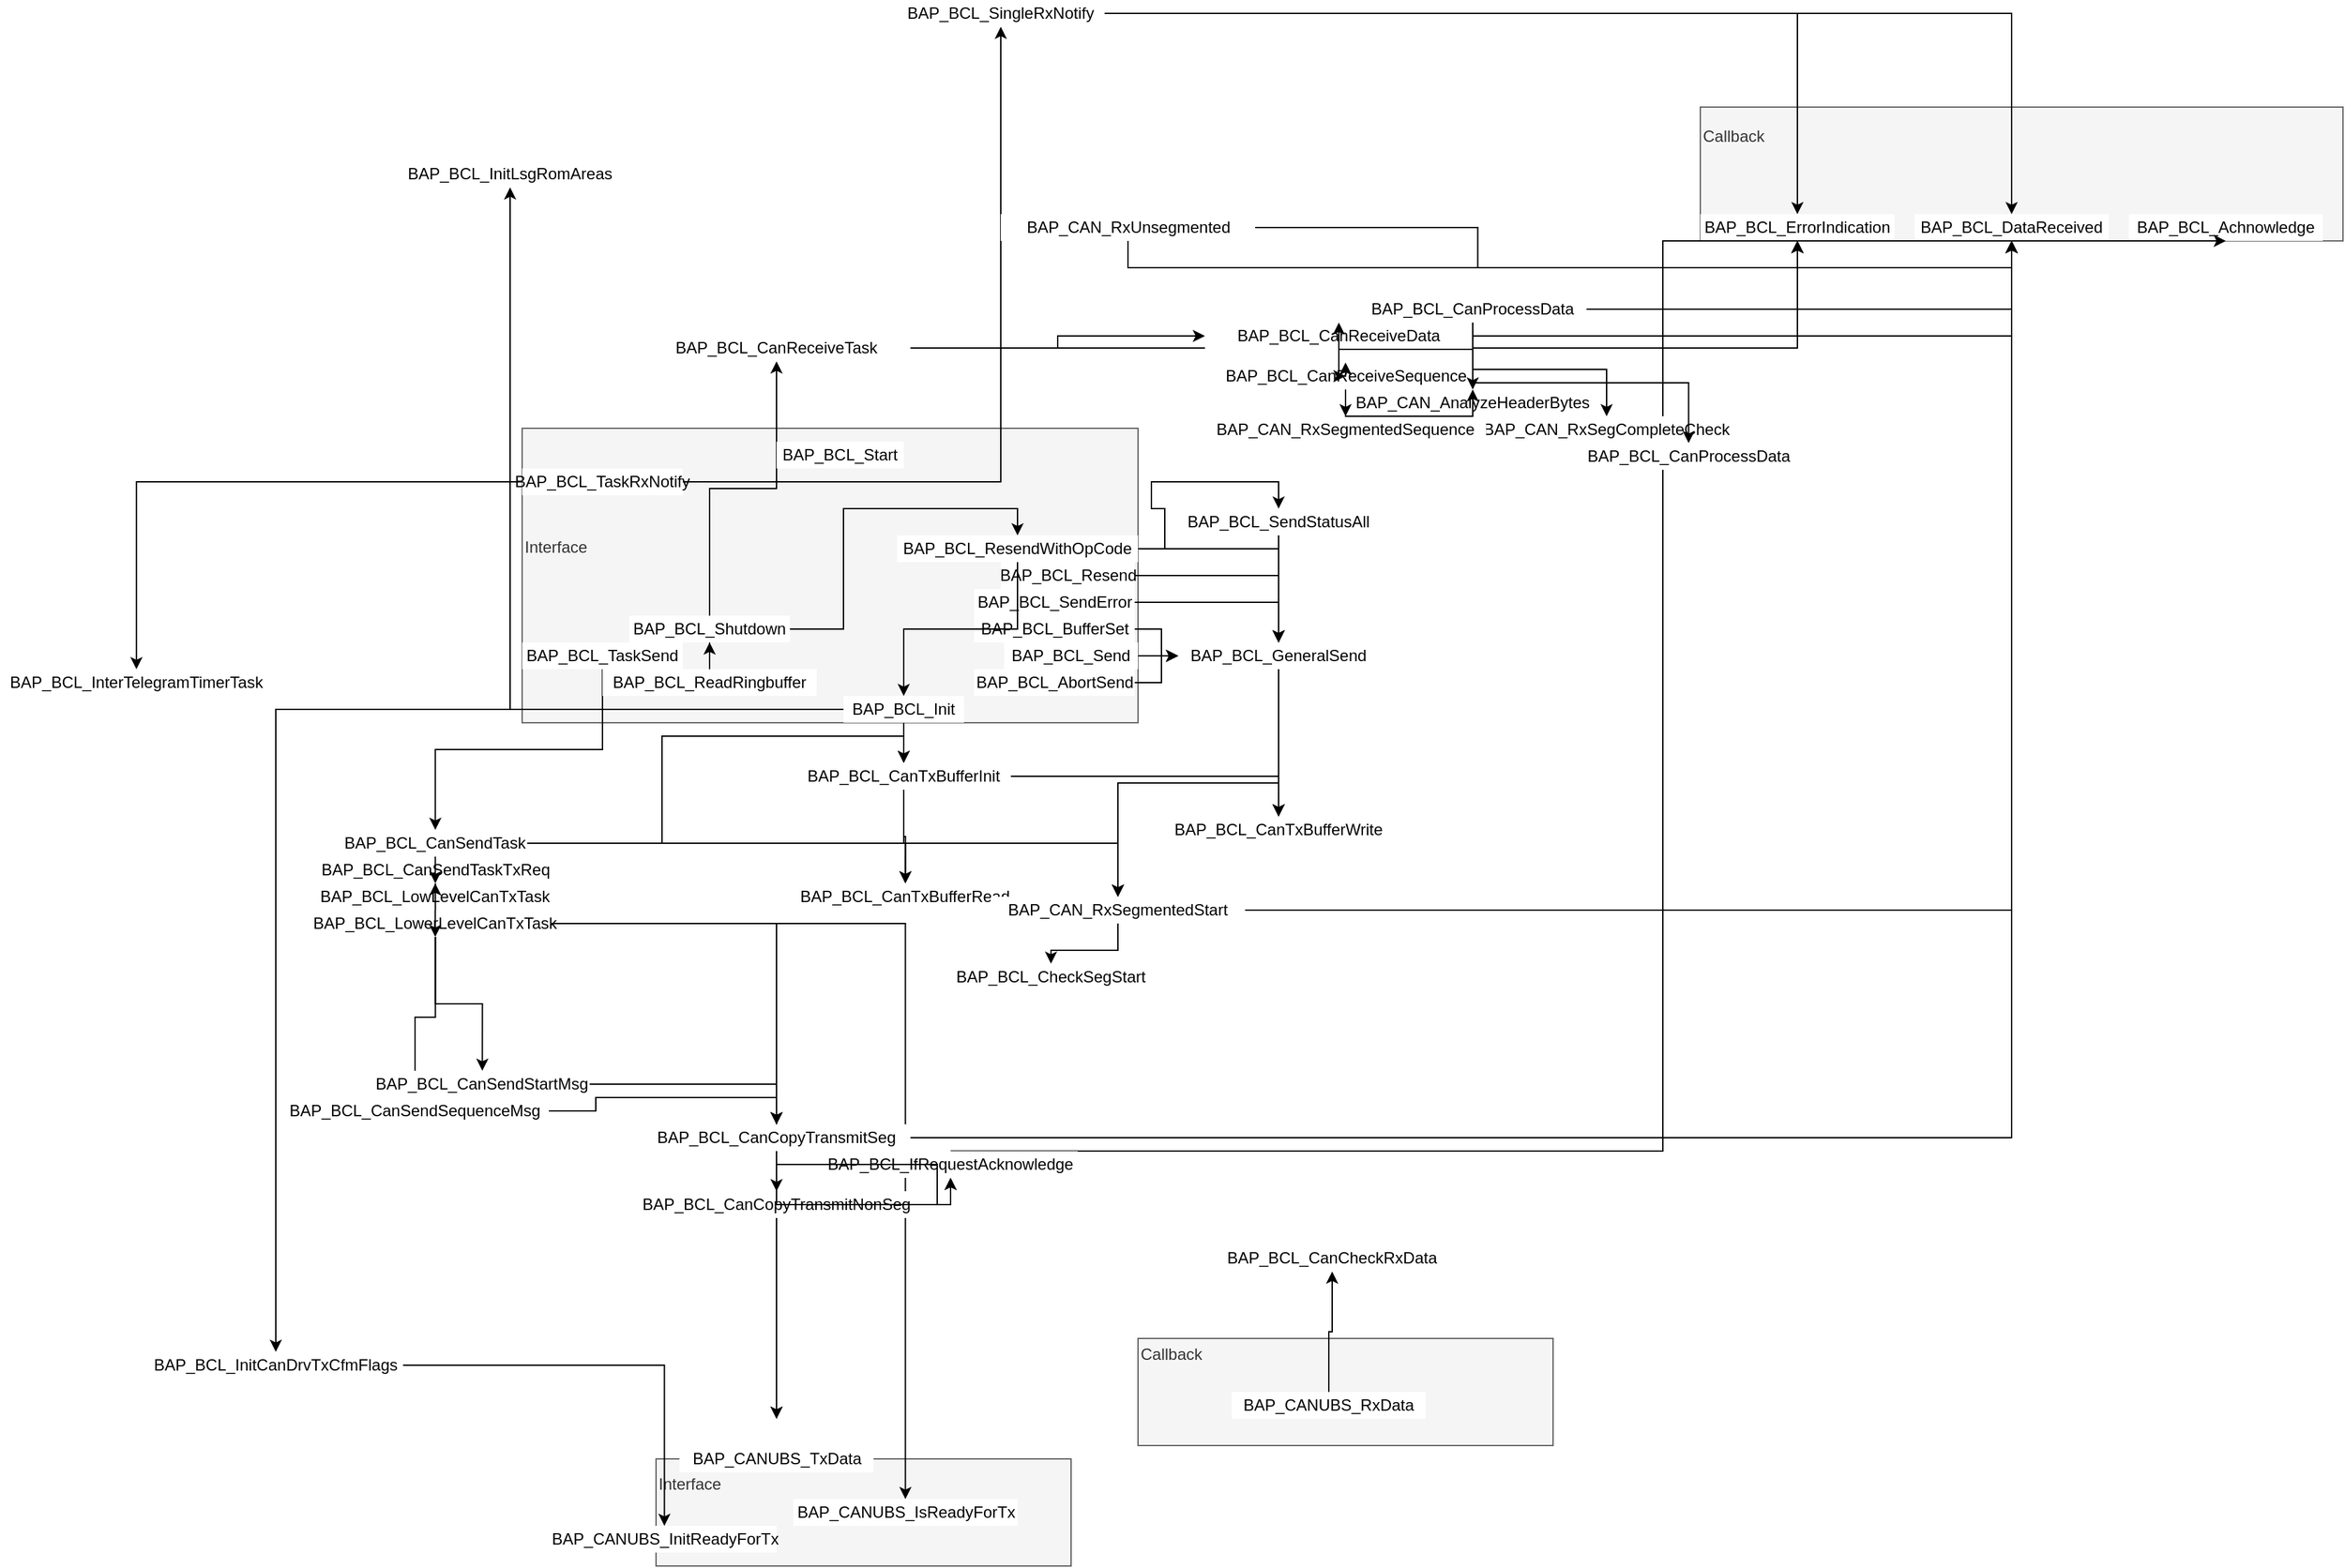 <mxfile version="14.2.7" type="github">
  <diagram id="S2_BKPCjc5cobRRPOWBh" name="Page-1">
    <mxGraphModel dx="2380" dy="2957" grid="1" gridSize="10" guides="1" tooltips="1" connect="1" arrows="1" fold="1" page="1" pageScale="1" pageWidth="827" pageHeight="1169" math="0" shadow="0">
      <root>
        <mxCell id="0" />
        <mxCell id="1" parent="0" />
        <mxCell id="-796ArXZzWcTJL-aqqKS-153" value="" style="group" vertex="1" connectable="0" parent="1">
          <mxGeometry x="790" y="-1310" width="480" height="100" as="geometry" />
        </mxCell>
        <mxCell id="-796ArXZzWcTJL-aqqKS-5" value="Callback&lt;br&gt;&lt;br&gt;&lt;br&gt;&lt;br&gt;&lt;br&gt;" style="rounded=0;whiteSpace=wrap;html=1;align=left;fillColor=#f5f5f5;strokeColor=#666666;fontColor=#333333;" vertex="1" parent="-796ArXZzWcTJL-aqqKS-153">
          <mxGeometry width="480" height="100" as="geometry" />
        </mxCell>
        <mxCell id="-796ArXZzWcTJL-aqqKS-33" value="BAP_BCL_ErrorIndication" style="rounded=0;whiteSpace=wrap;html=1;strokeColor=none;" vertex="1" parent="-796ArXZzWcTJL-aqqKS-153">
          <mxGeometry y="80" width="145" height="20" as="geometry" />
        </mxCell>
        <mxCell id="-796ArXZzWcTJL-aqqKS-34" value="BAP_BCL_DataReceived" style="rounded=0;whiteSpace=wrap;html=1;strokeColor=none;" vertex="1" parent="-796ArXZzWcTJL-aqqKS-153">
          <mxGeometry x="160" y="80" width="145" height="20" as="geometry" />
        </mxCell>
        <mxCell id="-796ArXZzWcTJL-aqqKS-35" value="BAP_BCL_Achnowledge" style="rounded=0;whiteSpace=wrap;html=1;strokeColor=none;" vertex="1" parent="-796ArXZzWcTJL-aqqKS-153">
          <mxGeometry x="320" y="80" width="145" height="20" as="geometry" />
        </mxCell>
        <mxCell id="-796ArXZzWcTJL-aqqKS-1" value="Interface&lt;br&gt;&lt;br&gt;&lt;br&gt;&lt;br&gt;" style="rounded=0;whiteSpace=wrap;html=1;align=left;fillColor=#f5f5f5;strokeColor=#666666;fontColor=#333333;" vertex="1" parent="1">
          <mxGeometry x="-90" y="-1070" width="460" height="220" as="geometry" />
        </mxCell>
        <mxCell id="-796ArXZzWcTJL-aqqKS-114" style="edgeStyle=orthogonalEdgeStyle;rounded=0;orthogonalLoop=1;jettySize=auto;html=1;" edge="1" parent="1" source="-796ArXZzWcTJL-aqqKS-2" target="-796ArXZzWcTJL-aqqKS-107">
          <mxGeometry relative="1" as="geometry" />
        </mxCell>
        <mxCell id="-796ArXZzWcTJL-aqqKS-2" value="BAP_BCL_AbortSend" style="rounded=0;whiteSpace=wrap;html=1;strokeColor=none;" vertex="1" parent="1">
          <mxGeometry x="247.5" y="-890" width="120" height="20" as="geometry" />
        </mxCell>
        <mxCell id="-796ArXZzWcTJL-aqqKS-43" style="edgeStyle=orthogonalEdgeStyle;rounded=0;orthogonalLoop=1;jettySize=auto;html=1;" edge="1" parent="1" source="-796ArXZzWcTJL-aqqKS-3" target="-796ArXZzWcTJL-aqqKS-40">
          <mxGeometry relative="1" as="geometry" />
        </mxCell>
        <mxCell id="-796ArXZzWcTJL-aqqKS-3" value="BAP_BCL_TaskSend" style="rounded=0;whiteSpace=wrap;html=1;strokeColor=none;" vertex="1" parent="1">
          <mxGeometry x="-90" y="-910" width="120" height="20" as="geometry" />
        </mxCell>
        <mxCell id="-796ArXZzWcTJL-aqqKS-4" value="Interface&lt;br&gt;&lt;br&gt;&lt;br&gt;&lt;br&gt;" style="rounded=0;whiteSpace=wrap;html=1;align=left;fillColor=#f5f5f5;strokeColor=#666666;fontColor=#333333;" vertex="1" parent="1">
          <mxGeometry x="10" y="-300" width="310" height="80" as="geometry" />
        </mxCell>
        <mxCell id="-796ArXZzWcTJL-aqqKS-6" value="Callback&lt;br&gt;&lt;br&gt;&lt;br&gt;&lt;br&gt;&lt;br&gt;" style="rounded=0;whiteSpace=wrap;html=1;align=left;fillColor=#f5f5f5;strokeColor=#666666;fontColor=#333333;" vertex="1" parent="1">
          <mxGeometry x="370" y="-390" width="310" height="80" as="geometry" />
        </mxCell>
        <mxCell id="-796ArXZzWcTJL-aqqKS-108" style="edgeStyle=orthogonalEdgeStyle;rounded=0;orthogonalLoop=1;jettySize=auto;html=1;" edge="1" parent="1" source="-796ArXZzWcTJL-aqqKS-7" target="-796ArXZzWcTJL-aqqKS-107">
          <mxGeometry relative="1" as="geometry" />
        </mxCell>
        <mxCell id="-796ArXZzWcTJL-aqqKS-7" value="BAP_BCL_BufferSet" style="rounded=0;whiteSpace=wrap;html=1;strokeColor=none;" vertex="1" parent="1">
          <mxGeometry x="247.5" y="-930" width="120" height="20" as="geometry" />
        </mxCell>
        <mxCell id="-796ArXZzWcTJL-aqqKS-111" style="edgeStyle=orthogonalEdgeStyle;rounded=0;orthogonalLoop=1;jettySize=auto;html=1;" edge="1" parent="1" source="-796ArXZzWcTJL-aqqKS-8" target="-796ArXZzWcTJL-aqqKS-107">
          <mxGeometry relative="1" as="geometry" />
        </mxCell>
        <mxCell id="-796ArXZzWcTJL-aqqKS-8" value="BAP_BCL_Send" style="rounded=0;whiteSpace=wrap;html=1;strokeColor=none;" vertex="1" parent="1">
          <mxGeometry x="270" y="-910" width="100" height="20" as="geometry" />
        </mxCell>
        <mxCell id="-796ArXZzWcTJL-aqqKS-115" style="edgeStyle=orthogonalEdgeStyle;rounded=0;orthogonalLoop=1;jettySize=auto;html=1;" edge="1" parent="1" source="-796ArXZzWcTJL-aqqKS-9" target="-796ArXZzWcTJL-aqqKS-107">
          <mxGeometry relative="1" as="geometry" />
        </mxCell>
        <mxCell id="-796ArXZzWcTJL-aqqKS-9" value="BAP_BCL_SendError" style="rounded=0;whiteSpace=wrap;html=1;strokeColor=none;" vertex="1" parent="1">
          <mxGeometry x="247.5" y="-950" width="120" height="20" as="geometry" />
        </mxCell>
        <mxCell id="-796ArXZzWcTJL-aqqKS-112" style="edgeStyle=orthogonalEdgeStyle;rounded=0;orthogonalLoop=1;jettySize=auto;html=1;" edge="1" parent="1" source="-796ArXZzWcTJL-aqqKS-10" target="-796ArXZzWcTJL-aqqKS-107">
          <mxGeometry relative="1" as="geometry" />
        </mxCell>
        <mxCell id="-796ArXZzWcTJL-aqqKS-10" value="BAP_BCL_Resend" style="rounded=0;whiteSpace=wrap;html=1;strokeColor=none;" vertex="1" parent="1">
          <mxGeometry x="267.5" y="-970" width="100" height="20" as="geometry" />
        </mxCell>
        <mxCell id="-796ArXZzWcTJL-aqqKS-70" style="edgeStyle=orthogonalEdgeStyle;rounded=0;orthogonalLoop=1;jettySize=auto;html=1;" edge="1" parent="1" source="-796ArXZzWcTJL-aqqKS-15" target="-796ArXZzWcTJL-aqqKS-69">
          <mxGeometry relative="1" as="geometry" />
        </mxCell>
        <mxCell id="-796ArXZzWcTJL-aqqKS-11" value="BAP_BCL_ReadRingbuffer" style="rounded=0;whiteSpace=wrap;html=1;strokeColor=none;" vertex="1" parent="1">
          <mxGeometry x="-30" y="-890" width="160" height="20" as="geometry" />
        </mxCell>
        <mxCell id="-796ArXZzWcTJL-aqqKS-113" style="edgeStyle=orthogonalEdgeStyle;rounded=0;orthogonalLoop=1;jettySize=auto;html=1;" edge="1" parent="1" source="-796ArXZzWcTJL-aqqKS-12" target="-796ArXZzWcTJL-aqqKS-107">
          <mxGeometry relative="1" as="geometry" />
        </mxCell>
        <mxCell id="-796ArXZzWcTJL-aqqKS-119" style="edgeStyle=orthogonalEdgeStyle;rounded=0;orthogonalLoop=1;jettySize=auto;html=1;entryX=0.5;entryY=0;entryDx=0;entryDy=0;" edge="1" parent="1" source="-796ArXZzWcTJL-aqqKS-12" target="-796ArXZzWcTJL-aqqKS-117">
          <mxGeometry relative="1" as="geometry" />
        </mxCell>
        <mxCell id="-796ArXZzWcTJL-aqqKS-129" style="edgeStyle=orthogonalEdgeStyle;rounded=0;orthogonalLoop=1;jettySize=auto;html=1;" edge="1" parent="1" source="-796ArXZzWcTJL-aqqKS-13" target="-796ArXZzWcTJL-aqqKS-122">
          <mxGeometry relative="1" as="geometry" />
        </mxCell>
        <mxCell id="-796ArXZzWcTJL-aqqKS-131" style="edgeStyle=orthogonalEdgeStyle;rounded=0;orthogonalLoop=1;jettySize=auto;html=1;" edge="1" parent="1" source="-796ArXZzWcTJL-aqqKS-13" target="-796ArXZzWcTJL-aqqKS-130">
          <mxGeometry relative="1" as="geometry" />
        </mxCell>
        <mxCell id="-796ArXZzWcTJL-aqqKS-133" style="edgeStyle=orthogonalEdgeStyle;rounded=0;orthogonalLoop=1;jettySize=auto;html=1;entryX=0.5;entryY=0;entryDx=0;entryDy=0;" edge="1" parent="1" source="-796ArXZzWcTJL-aqqKS-13" target="-796ArXZzWcTJL-aqqKS-132">
          <mxGeometry relative="1" as="geometry" />
        </mxCell>
        <mxCell id="-796ArXZzWcTJL-aqqKS-13" value="BAP_BCL_Init" style="rounded=0;whiteSpace=wrap;html=1;strokeColor=none;" vertex="1" parent="1">
          <mxGeometry x="150" y="-870" width="90" height="20" as="geometry" />
        </mxCell>
        <mxCell id="-796ArXZzWcTJL-aqqKS-14" value="BAP_BCL_Start" style="rounded=0;whiteSpace=wrap;html=1;strokeColor=none;" vertex="1" parent="1">
          <mxGeometry x="100" y="-1060" width="95" height="20" as="geometry" />
        </mxCell>
        <mxCell id="-796ArXZzWcTJL-aqqKS-128" style="edgeStyle=orthogonalEdgeStyle;rounded=0;orthogonalLoop=1;jettySize=auto;html=1;entryX=0.5;entryY=0;entryDx=0;entryDy=0;" edge="1" parent="1" source="-796ArXZzWcTJL-aqqKS-12" target="-796ArXZzWcTJL-aqqKS-13">
          <mxGeometry relative="1" as="geometry" />
        </mxCell>
        <mxCell id="-796ArXZzWcTJL-aqqKS-102" style="edgeStyle=orthogonalEdgeStyle;rounded=0;orthogonalLoop=1;jettySize=auto;html=1;" edge="1" parent="1" source="-796ArXZzWcTJL-aqqKS-16" target="-796ArXZzWcTJL-aqqKS-100">
          <mxGeometry relative="1" as="geometry" />
        </mxCell>
        <mxCell id="-796ArXZzWcTJL-aqqKS-103" style="edgeStyle=orthogonalEdgeStyle;rounded=0;orthogonalLoop=1;jettySize=auto;html=1;" edge="1" parent="1" source="-796ArXZzWcTJL-aqqKS-16" target="-796ArXZzWcTJL-aqqKS-101">
          <mxGeometry relative="1" as="geometry" />
        </mxCell>
        <mxCell id="-796ArXZzWcTJL-aqqKS-16" value="BAP_BCL_TaskRxNotify" style="rounded=0;whiteSpace=wrap;html=1;strokeColor=none;" vertex="1" parent="1">
          <mxGeometry x="-90" y="-1040" width="120" height="20" as="geometry" />
        </mxCell>
        <mxCell id="-796ArXZzWcTJL-aqqKS-110" style="edgeStyle=orthogonalEdgeStyle;rounded=0;orthogonalLoop=1;jettySize=auto;html=1;" edge="1" parent="1" source="-796ArXZzWcTJL-aqqKS-36" target="-796ArXZzWcTJL-aqqKS-109">
          <mxGeometry relative="1" as="geometry" />
        </mxCell>
        <mxCell id="-796ArXZzWcTJL-aqqKS-36" value="BAP_CANUBS_RxData" style="rounded=0;whiteSpace=wrap;html=1;strokeColor=none;" vertex="1" parent="1">
          <mxGeometry x="440" y="-350" width="145" height="20" as="geometry" />
        </mxCell>
        <mxCell id="-796ArXZzWcTJL-aqqKS-37" value="BAP_CANUBS_TxData" style="rounded=0;whiteSpace=wrap;html=1;strokeColor=none;" vertex="1" parent="1">
          <mxGeometry x="27.5" y="-310" width="145" height="20" as="geometry" />
        </mxCell>
        <mxCell id="-796ArXZzWcTJL-aqqKS-38" value="BAP_CANUBS_IsReadyForTx" style="rounded=0;whiteSpace=wrap;html=1;strokeColor=none;" vertex="1" parent="1">
          <mxGeometry x="112.5" y="-270" width="167.5" height="20" as="geometry" />
        </mxCell>
        <mxCell id="-796ArXZzWcTJL-aqqKS-39" value="BAP_CANUBS_InitReadyForTx" style="rounded=0;whiteSpace=wrap;html=1;strokeColor=none;" vertex="1" parent="1">
          <mxGeometry x="-67.5" y="-250" width="167.5" height="20" as="geometry" />
        </mxCell>
        <mxCell id="-796ArXZzWcTJL-aqqKS-126" style="edgeStyle=orthogonalEdgeStyle;rounded=0;orthogonalLoop=1;jettySize=auto;html=1;entryX=0.5;entryY=0;entryDx=0;entryDy=0;" edge="1" parent="1" source="-796ArXZzWcTJL-aqqKS-40" target="-796ArXZzWcTJL-aqqKS-124">
          <mxGeometry relative="1" as="geometry" />
        </mxCell>
        <mxCell id="-796ArXZzWcTJL-aqqKS-127" style="edgeStyle=orthogonalEdgeStyle;rounded=0;orthogonalLoop=1;jettySize=auto;html=1;entryX=0.5;entryY=0;entryDx=0;entryDy=0;" edge="1" parent="1" source="-796ArXZzWcTJL-aqqKS-122" target="-796ArXZzWcTJL-aqqKS-120">
          <mxGeometry relative="1" as="geometry" />
        </mxCell>
        <mxCell id="-796ArXZzWcTJL-aqqKS-55" style="edgeStyle=orthogonalEdgeStyle;rounded=0;orthogonalLoop=1;jettySize=auto;html=1;entryX=0.5;entryY=0;entryDx=0;entryDy=0;" edge="1" parent="1" source="-796ArXZzWcTJL-aqqKS-48" target="-796ArXZzWcTJL-aqqKS-51">
          <mxGeometry relative="1" as="geometry" />
        </mxCell>
        <mxCell id="-796ArXZzWcTJL-aqqKS-56" style="edgeStyle=orthogonalEdgeStyle;rounded=0;orthogonalLoop=1;jettySize=auto;html=1;entryX=0.5;entryY=0;entryDx=0;entryDy=0;" edge="1" parent="1" source="-796ArXZzWcTJL-aqqKS-48" target="-796ArXZzWcTJL-aqqKS-52">
          <mxGeometry relative="1" as="geometry" />
        </mxCell>
        <mxCell id="-796ArXZzWcTJL-aqqKS-57" style="edgeStyle=orthogonalEdgeStyle;rounded=0;orthogonalLoop=1;jettySize=auto;html=1;entryX=0.5;entryY=0;entryDx=0;entryDy=0;" edge="1" parent="1" source="-796ArXZzWcTJL-aqqKS-48" target="-796ArXZzWcTJL-aqqKS-53">
          <mxGeometry relative="1" as="geometry" />
        </mxCell>
        <mxCell id="-796ArXZzWcTJL-aqqKS-58" style="edgeStyle=orthogonalEdgeStyle;rounded=0;orthogonalLoop=1;jettySize=auto;html=1;entryX=0.5;entryY=0;entryDx=0;entryDy=0;" edge="1" parent="1" source="-796ArXZzWcTJL-aqqKS-48" target="-796ArXZzWcTJL-aqqKS-54">
          <mxGeometry relative="1" as="geometry" />
        </mxCell>
        <mxCell id="-796ArXZzWcTJL-aqqKS-68" style="edgeStyle=orthogonalEdgeStyle;rounded=0;orthogonalLoop=1;jettySize=auto;html=1;" edge="1" parent="1" source="-796ArXZzWcTJL-aqqKS-48" target="-796ArXZzWcTJL-aqqKS-38">
          <mxGeometry relative="1" as="geometry" />
        </mxCell>
        <mxCell id="-796ArXZzWcTJL-aqqKS-59" style="edgeStyle=orthogonalEdgeStyle;rounded=0;orthogonalLoop=1;jettySize=auto;html=1;entryX=0.5;entryY=0;entryDx=0;entryDy=0;" edge="1" parent="1" source="-796ArXZzWcTJL-aqqKS-51" target="-796ArXZzWcTJL-aqqKS-53">
          <mxGeometry relative="1" as="geometry" />
        </mxCell>
        <mxCell id="-796ArXZzWcTJL-aqqKS-60" style="edgeStyle=orthogonalEdgeStyle;rounded=0;orthogonalLoop=1;jettySize=auto;html=1;entryX=0.5;entryY=0;entryDx=0;entryDy=0;" edge="1" parent="1" source="-796ArXZzWcTJL-aqqKS-52" target="-796ArXZzWcTJL-aqqKS-53">
          <mxGeometry relative="1" as="geometry" />
        </mxCell>
        <mxCell id="-796ArXZzWcTJL-aqqKS-62" style="edgeStyle=orthogonalEdgeStyle;rounded=0;orthogonalLoop=1;jettySize=auto;html=1;" edge="1" parent="1" source="-796ArXZzWcTJL-aqqKS-53">
          <mxGeometry relative="1" as="geometry">
            <mxPoint x="100" y="-330" as="targetPoint" />
          </mxGeometry>
        </mxCell>
        <mxCell id="-796ArXZzWcTJL-aqqKS-67" style="edgeStyle=orthogonalEdgeStyle;rounded=0;orthogonalLoop=1;jettySize=auto;html=1;entryX=0.5;entryY=1;entryDx=0;entryDy=0;" edge="1" parent="1" source="-796ArXZzWcTJL-aqqKS-53" target="-796ArXZzWcTJL-aqqKS-34">
          <mxGeometry relative="1" as="geometry" />
        </mxCell>
        <mxCell id="-796ArXZzWcTJL-aqqKS-61" style="edgeStyle=orthogonalEdgeStyle;rounded=0;orthogonalLoop=1;jettySize=auto;html=1;entryX=0.5;entryY=-1;entryDx=0;entryDy=0;entryPerimeter=0;" edge="1" parent="1" source="-796ArXZzWcTJL-aqqKS-54" target="-796ArXZzWcTJL-aqqKS-37">
          <mxGeometry relative="1" as="geometry" />
        </mxCell>
        <mxCell id="-796ArXZzWcTJL-aqqKS-64" style="edgeStyle=orthogonalEdgeStyle;rounded=0;orthogonalLoop=1;jettySize=auto;html=1;entryX=0.5;entryY=1;entryDx=0;entryDy=0;exitX=0.5;exitY=0;exitDx=0;exitDy=0;" edge="1" parent="1" source="-796ArXZzWcTJL-aqqKS-63" target="-796ArXZzWcTJL-aqqKS-35">
          <mxGeometry relative="1" as="geometry">
            <Array as="points">
              <mxPoint x="762" y="-530" />
            </Array>
          </mxGeometry>
        </mxCell>
        <mxCell id="-796ArXZzWcTJL-aqqKS-71" style="edgeStyle=orthogonalEdgeStyle;rounded=0;orthogonalLoop=1;jettySize=auto;html=1;" edge="1" parent="1" source="-796ArXZzWcTJL-aqqKS-69" target="-796ArXZzWcTJL-aqqKS-33">
          <mxGeometry relative="1" as="geometry" />
        </mxCell>
        <mxCell id="-796ArXZzWcTJL-aqqKS-73" style="edgeStyle=orthogonalEdgeStyle;rounded=0;orthogonalLoop=1;jettySize=auto;html=1;" edge="1" parent="1" source="-796ArXZzWcTJL-aqqKS-69" target="-796ArXZzWcTJL-aqqKS-72">
          <mxGeometry relative="1" as="geometry" />
        </mxCell>
        <mxCell id="-796ArXZzWcTJL-aqqKS-69" value="BAP_BCL_CanReceiveTask" style="rounded=0;whiteSpace=wrap;html=1;strokeColor=none;" vertex="1" parent="1">
          <mxGeometry y="-1140" width="200" height="20" as="geometry" />
        </mxCell>
        <mxCell id="-796ArXZzWcTJL-aqqKS-89" style="edgeStyle=orthogonalEdgeStyle;rounded=0;orthogonalLoop=1;jettySize=auto;html=1;entryX=0.5;entryY=1;entryDx=0;entryDy=0;" edge="1" parent="1" source="-796ArXZzWcTJL-aqqKS-72" target="-796ArXZzWcTJL-aqqKS-34">
          <mxGeometry relative="1" as="geometry" />
        </mxCell>
        <mxCell id="-796ArXZzWcTJL-aqqKS-90" style="edgeStyle=orthogonalEdgeStyle;rounded=0;orthogonalLoop=1;jettySize=auto;html=1;" edge="1" parent="1" source="-796ArXZzWcTJL-aqqKS-72" target="-796ArXZzWcTJL-aqqKS-33">
          <mxGeometry relative="1" as="geometry" />
        </mxCell>
        <mxCell id="-796ArXZzWcTJL-aqqKS-91" style="edgeStyle=orthogonalEdgeStyle;rounded=0;orthogonalLoop=1;jettySize=auto;html=1;entryX=0.5;entryY=1;entryDx=0;entryDy=0;" edge="1" parent="1" source="-796ArXZzWcTJL-aqqKS-74" target="-796ArXZzWcTJL-aqqKS-34">
          <mxGeometry relative="1" as="geometry" />
        </mxCell>
        <mxCell id="-796ArXZzWcTJL-aqqKS-92" style="edgeStyle=orthogonalEdgeStyle;rounded=0;orthogonalLoop=1;jettySize=auto;html=1;" edge="1" parent="1" source="-796ArXZzWcTJL-aqqKS-74" target="-796ArXZzWcTJL-aqqKS-33">
          <mxGeometry relative="1" as="geometry" />
        </mxCell>
        <mxCell id="-796ArXZzWcTJL-aqqKS-96" style="edgeStyle=orthogonalEdgeStyle;rounded=0;orthogonalLoop=1;jettySize=auto;html=1;entryX=0.5;entryY=1;entryDx=0;entryDy=0;" edge="1" parent="1" source="-796ArXZzWcTJL-aqqKS-94" target="-796ArXZzWcTJL-aqqKS-34">
          <mxGeometry relative="1" as="geometry" />
        </mxCell>
        <mxCell id="-796ArXZzWcTJL-aqqKS-98" style="edgeStyle=orthogonalEdgeStyle;rounded=0;orthogonalLoop=1;jettySize=auto;html=1;exitX=0.5;exitY=1;exitDx=0;exitDy=0;entryX=0.5;entryY=1;entryDx=0;entryDy=0;" edge="1" parent="1" source="-796ArXZzWcTJL-aqqKS-97" target="-796ArXZzWcTJL-aqqKS-34">
          <mxGeometry relative="1" as="geometry" />
        </mxCell>
        <mxCell id="-796ArXZzWcTJL-aqqKS-99" style="edgeStyle=orthogonalEdgeStyle;rounded=0;orthogonalLoop=1;jettySize=auto;html=1;entryX=0.5;entryY=1;entryDx=0;entryDy=0;" edge="1" parent="1" source="-796ArXZzWcTJL-aqqKS-97" target="-796ArXZzWcTJL-aqqKS-33">
          <mxGeometry relative="1" as="geometry" />
        </mxCell>
        <mxCell id="-796ArXZzWcTJL-aqqKS-97" value="BAP_CAN_RxUnsegmented" style="rounded=0;whiteSpace=wrap;html=1;strokeColor=none;" vertex="1" parent="1">
          <mxGeometry x="267.5" y="-1230" width="190" height="20" as="geometry" />
        </mxCell>
        <mxCell id="-796ArXZzWcTJL-aqqKS-100" value="BAP_BCL_InterTelegramTimerTask" style="rounded=0;whiteSpace=wrap;html=1;strokeColor=none;" vertex="1" parent="1">
          <mxGeometry x="-480" y="-890" width="203.75" height="20" as="geometry" />
        </mxCell>
        <mxCell id="-796ArXZzWcTJL-aqqKS-105" style="edgeStyle=orthogonalEdgeStyle;rounded=0;orthogonalLoop=1;jettySize=auto;html=1;" edge="1" parent="1" source="-796ArXZzWcTJL-aqqKS-101" target="-796ArXZzWcTJL-aqqKS-34">
          <mxGeometry relative="1" as="geometry" />
        </mxCell>
        <mxCell id="-796ArXZzWcTJL-aqqKS-106" style="edgeStyle=orthogonalEdgeStyle;rounded=0;orthogonalLoop=1;jettySize=auto;html=1;" edge="1" parent="1" source="-796ArXZzWcTJL-aqqKS-101" target="-796ArXZzWcTJL-aqqKS-33">
          <mxGeometry relative="1" as="geometry" />
        </mxCell>
        <mxCell id="-796ArXZzWcTJL-aqqKS-101" value="BAP_BCL_SingleRxNotify" style="rounded=0;whiteSpace=wrap;html=1;strokeColor=none;" vertex="1" parent="1">
          <mxGeometry x="190" y="-1390" width="155" height="20" as="geometry" />
        </mxCell>
        <mxCell id="-796ArXZzWcTJL-aqqKS-109" value="BAP_BCL_CanCheckRxData" style="rounded=0;whiteSpace=wrap;html=1;strokeColor=none;" vertex="1" parent="1">
          <mxGeometry x="430" y="-460" width="170" height="20" as="geometry" />
        </mxCell>
        <mxCell id="-796ArXZzWcTJL-aqqKS-130" value="BAP_BCL_InitLsgRomAreas" style="rounded=0;whiteSpace=wrap;html=1;strokeColor=none;" vertex="1" parent="1">
          <mxGeometry x="-179" y="-1270" width="160" height="20" as="geometry" />
        </mxCell>
        <mxCell id="-796ArXZzWcTJL-aqqKS-134" style="edgeStyle=orthogonalEdgeStyle;rounded=0;orthogonalLoop=1;jettySize=auto;html=1;" edge="1" parent="1" source="-796ArXZzWcTJL-aqqKS-132" target="-796ArXZzWcTJL-aqqKS-39">
          <mxGeometry relative="1" as="geometry" />
        </mxCell>
        <mxCell id="-796ArXZzWcTJL-aqqKS-132" value="BAP_BCL_InitCanDrvTxCfmFlags" style="rounded=0;whiteSpace=wrap;html=1;strokeColor=none;" vertex="1" parent="1">
          <mxGeometry x="-369" y="-380" width="190" height="20" as="geometry" />
        </mxCell>
        <mxCell id="-796ArXZzWcTJL-aqqKS-137" value="" style="group" vertex="1" connectable="0" parent="1">
          <mxGeometry x="420" y="-1169" width="442.5" height="130" as="geometry" />
        </mxCell>
        <mxCell id="-796ArXZzWcTJL-aqqKS-74" value="BAP_BCL_CanProcessData" style="rounded=0;whiteSpace=wrap;html=1;strokeColor=none;" vertex="1" parent="-796ArXZzWcTJL-aqqKS-137">
          <mxGeometry x="115" width="170" height="20" as="geometry" />
        </mxCell>
        <mxCell id="-796ArXZzWcTJL-aqqKS-75" value="BAP_CAN_AnalyzeHeaderBytes" style="rounded=0;whiteSpace=wrap;html=1;strokeColor=none;" vertex="1" parent="-796ArXZzWcTJL-aqqKS-137">
          <mxGeometry x="115" y="70" width="170" height="20" as="geometry" />
        </mxCell>
        <mxCell id="-796ArXZzWcTJL-aqqKS-77" value="BAP_CAN_RxSegCompleteCheck" style="rounded=0;whiteSpace=wrap;html=1;strokeColor=none;" vertex="1" parent="-796ArXZzWcTJL-aqqKS-137">
          <mxGeometry x="210" y="90" width="180" height="20" as="geometry" />
        </mxCell>
        <mxCell id="-796ArXZzWcTJL-aqqKS-78" value="BAP_CAN_RxSegmentedSequence" style="rounded=0;whiteSpace=wrap;html=1;strokeColor=none;" vertex="1" parent="-796ArXZzWcTJL-aqqKS-137">
          <mxGeometry y="90" width="210" height="20" as="geometry" />
        </mxCell>
        <mxCell id="-796ArXZzWcTJL-aqqKS-80" value="BAP_BCL_CanProcessData" style="rounded=0;whiteSpace=wrap;html=1;strokeColor=none;" vertex="1" parent="-796ArXZzWcTJL-aqqKS-137">
          <mxGeometry x="280" y="110" width="162.5" height="20" as="geometry" />
        </mxCell>
        <mxCell id="-796ArXZzWcTJL-aqqKS-72" value="BAP_BCL_CanReceiveData" style="rounded=0;whiteSpace=wrap;html=1;strokeColor=none;" vertex="1" parent="-796ArXZzWcTJL-aqqKS-137">
          <mxGeometry y="20" width="200" height="20" as="geometry" />
        </mxCell>
        <mxCell id="-796ArXZzWcTJL-aqqKS-79" value="BAP_BCL_CanReceiveSequence" style="rounded=0;whiteSpace=wrap;html=1;strokeColor=none;" vertex="1" parent="-796ArXZzWcTJL-aqqKS-137">
          <mxGeometry x="7.5" y="50" width="195" height="20" as="geometry" />
        </mxCell>
        <mxCell id="-796ArXZzWcTJL-aqqKS-81" style="edgeStyle=orthogonalEdgeStyle;rounded=0;orthogonalLoop=1;jettySize=auto;html=1;entryX=0.5;entryY=0;entryDx=0;entryDy=0;" edge="1" parent="-796ArXZzWcTJL-aqqKS-137" source="-796ArXZzWcTJL-aqqKS-74" target="-796ArXZzWcTJL-aqqKS-75">
          <mxGeometry relative="1" as="geometry" />
        </mxCell>
        <mxCell id="-796ArXZzWcTJL-aqqKS-83" style="edgeStyle=orthogonalEdgeStyle;rounded=0;orthogonalLoop=1;jettySize=auto;html=1;entryX=0.5;entryY=0;entryDx=0;entryDy=0;" edge="1" parent="-796ArXZzWcTJL-aqqKS-137" source="-796ArXZzWcTJL-aqqKS-74" target="-796ArXZzWcTJL-aqqKS-77">
          <mxGeometry relative="1" as="geometry" />
        </mxCell>
        <mxCell id="-796ArXZzWcTJL-aqqKS-85" style="edgeStyle=orthogonalEdgeStyle;rounded=0;orthogonalLoop=1;jettySize=auto;html=1;exitX=0.5;exitY=1;exitDx=0;exitDy=0;" edge="1" parent="-796ArXZzWcTJL-aqqKS-137" source="-796ArXZzWcTJL-aqqKS-74" target="-796ArXZzWcTJL-aqqKS-80">
          <mxGeometry relative="1" as="geometry" />
        </mxCell>
        <mxCell id="-796ArXZzWcTJL-aqqKS-135" style="edgeStyle=orthogonalEdgeStyle;rounded=0;orthogonalLoop=1;jettySize=auto;html=1;entryX=0.5;entryY=0;entryDx=0;entryDy=0;" edge="1" parent="-796ArXZzWcTJL-aqqKS-137" source="-796ArXZzWcTJL-aqqKS-74" target="-796ArXZzWcTJL-aqqKS-72">
          <mxGeometry relative="1" as="geometry">
            <mxPoint x="1075" y="-650" as="sourcePoint" />
            <mxPoint x="942.5" y="-599" as="targetPoint" />
          </mxGeometry>
        </mxCell>
        <mxCell id="-796ArXZzWcTJL-aqqKS-84" style="edgeStyle=orthogonalEdgeStyle;rounded=0;orthogonalLoop=1;jettySize=auto;html=1;entryX=0.5;entryY=0;entryDx=0;entryDy=0;" edge="1" parent="-796ArXZzWcTJL-aqqKS-137" source="-796ArXZzWcTJL-aqqKS-72" target="-796ArXZzWcTJL-aqqKS-79">
          <mxGeometry relative="1" as="geometry" />
        </mxCell>
        <mxCell id="-796ArXZzWcTJL-aqqKS-87" style="edgeStyle=orthogonalEdgeStyle;rounded=0;orthogonalLoop=1;jettySize=auto;html=1;" edge="1" parent="-796ArXZzWcTJL-aqqKS-137" source="-796ArXZzWcTJL-aqqKS-72" target="-796ArXZzWcTJL-aqqKS-79">
          <mxGeometry relative="1" as="geometry" />
        </mxCell>
        <mxCell id="-796ArXZzWcTJL-aqqKS-93" style="edgeStyle=orthogonalEdgeStyle;rounded=0;orthogonalLoop=1;jettySize=auto;html=1;" edge="1" parent="-796ArXZzWcTJL-aqqKS-137" source="-796ArXZzWcTJL-aqqKS-79" target="-796ArXZzWcTJL-aqqKS-78">
          <mxGeometry relative="1" as="geometry" />
        </mxCell>
        <mxCell id="-796ArXZzWcTJL-aqqKS-136" style="edgeStyle=orthogonalEdgeStyle;rounded=0;orthogonalLoop=1;jettySize=auto;html=1;entryX=0.5;entryY=0;entryDx=0;entryDy=0;" edge="1" parent="-796ArXZzWcTJL-aqqKS-137" source="-796ArXZzWcTJL-aqqKS-72" target="-796ArXZzWcTJL-aqqKS-79">
          <mxGeometry relative="1" as="geometry">
            <mxPoint x="935" y="-620" as="sourcePoint" />
            <mxPoint x="1085" y="-579" as="targetPoint" />
          </mxGeometry>
        </mxCell>
        <mxCell id="-796ArXZzWcTJL-aqqKS-86" style="edgeStyle=orthogonalEdgeStyle;rounded=0;orthogonalLoop=1;jettySize=auto;html=1;entryX=0.5;entryY=0;entryDx=0;entryDy=0;" edge="1" parent="-796ArXZzWcTJL-aqqKS-137" source="-796ArXZzWcTJL-aqqKS-79" target="-796ArXZzWcTJL-aqqKS-75">
          <mxGeometry relative="1" as="geometry" />
        </mxCell>
        <mxCell id="-796ArXZzWcTJL-aqqKS-12" value="BAP_BCL_ResendWithOpCode" style="rounded=0;whiteSpace=wrap;html=1;strokeColor=none;" vertex="1" parent="1">
          <mxGeometry x="190" y="-990" width="180" height="20" as="geometry" />
        </mxCell>
        <mxCell id="-796ArXZzWcTJL-aqqKS-141" style="edgeStyle=orthogonalEdgeStyle;rounded=0;orthogonalLoop=1;jettySize=auto;html=1;entryX=0.5;entryY=0;entryDx=0;entryDy=0;" edge="1" parent="1" source="-796ArXZzWcTJL-aqqKS-15" target="-796ArXZzWcTJL-aqqKS-12">
          <mxGeometry relative="1" as="geometry">
            <mxPoint x="255" y="-970" as="sourcePoint" />
            <mxPoint x="97.5" y="-1070" as="targetPoint" />
          </mxGeometry>
        </mxCell>
        <mxCell id="-796ArXZzWcTJL-aqqKS-15" value="BAP_BCL_Shutdown" style="rounded=0;whiteSpace=wrap;html=1;strokeColor=none;" vertex="1" parent="1">
          <mxGeometry x="-10" y="-930" width="120" height="20" as="geometry" />
        </mxCell>
        <mxCell id="-796ArXZzWcTJL-aqqKS-143" style="edgeStyle=orthogonalEdgeStyle;rounded=0;orthogonalLoop=1;jettySize=auto;html=1;" edge="1" parent="1" source="-796ArXZzWcTJL-aqqKS-11" target="-796ArXZzWcTJL-aqqKS-15">
          <mxGeometry relative="1" as="geometry">
            <mxPoint x="160" y="-980" as="sourcePoint" />
            <mxPoint x="810" y="-800" as="targetPoint" />
          </mxGeometry>
        </mxCell>
        <mxCell id="-796ArXZzWcTJL-aqqKS-144" value="" style="group" vertex="1" connectable="0" parent="1">
          <mxGeometry y="-550" width="325" height="70" as="geometry" />
        </mxCell>
        <mxCell id="-796ArXZzWcTJL-aqqKS-53" value="BAP_BCL_CanCopyTransmitSeg" style="rounded=0;whiteSpace=wrap;html=1;strokeColor=none;" vertex="1" parent="-796ArXZzWcTJL-aqqKS-144">
          <mxGeometry width="200" height="20" as="geometry" />
        </mxCell>
        <mxCell id="-796ArXZzWcTJL-aqqKS-54" value="BAP_BCL_CanCopyTransmitNonSeg" style="rounded=0;whiteSpace=wrap;html=1;strokeColor=none;" vertex="1" parent="-796ArXZzWcTJL-aqqKS-144">
          <mxGeometry y="50" width="200" height="20" as="geometry" />
        </mxCell>
        <mxCell id="-796ArXZzWcTJL-aqqKS-63" value="BAP_BCL_IfRequestAcknowledge" style="rounded=0;whiteSpace=wrap;html=1;strokeColor=none;" vertex="1" parent="-796ArXZzWcTJL-aqqKS-144">
          <mxGeometry x="135" y="20" width="190" height="20" as="geometry" />
        </mxCell>
        <mxCell id="-796ArXZzWcTJL-aqqKS-65" style="edgeStyle=orthogonalEdgeStyle;rounded=0;orthogonalLoop=1;jettySize=auto;html=1;entryX=0.5;entryY=1;entryDx=0;entryDy=0;" edge="1" parent="-796ArXZzWcTJL-aqqKS-144" source="-796ArXZzWcTJL-aqqKS-53" target="-796ArXZzWcTJL-aqqKS-63">
          <mxGeometry relative="1" as="geometry" />
        </mxCell>
        <mxCell id="-796ArXZzWcTJL-aqqKS-66" style="edgeStyle=orthogonalEdgeStyle;rounded=0;orthogonalLoop=1;jettySize=auto;html=1;entryX=0.5;entryY=1;entryDx=0;entryDy=0;" edge="1" parent="-796ArXZzWcTJL-aqqKS-144" source="-796ArXZzWcTJL-aqqKS-54" target="-796ArXZzWcTJL-aqqKS-63">
          <mxGeometry relative="1" as="geometry" />
        </mxCell>
        <mxCell id="-796ArXZzWcTJL-aqqKS-145" value="" style="group" vertex="1" connectable="0" parent="1">
          <mxGeometry x="-244.25" y="-770" width="178.75" height="80" as="geometry" />
        </mxCell>
        <mxCell id="-796ArXZzWcTJL-aqqKS-40" value="BAP_BCL_CanSendTask" style="rounded=0;whiteSpace=wrap;html=1;strokeColor=none;" vertex="1" parent="-796ArXZzWcTJL-aqqKS-145">
          <mxGeometry x="20.61" width="137.5" height="20" as="geometry" />
        </mxCell>
        <mxCell id="-796ArXZzWcTJL-aqqKS-44" value="BAP_BCL_CanSendTaskTxReq" style="rounded=0;whiteSpace=wrap;html=1;strokeColor=none;" vertex="1" parent="-796ArXZzWcTJL-aqqKS-145">
          <mxGeometry y="20" width="178.75" height="20" as="geometry" />
        </mxCell>
        <mxCell id="-796ArXZzWcTJL-aqqKS-47" value="BAP_BCL_LowLevelCanTxTask" style="rounded=0;whiteSpace=wrap;html=1;strokeColor=none;" vertex="1" parent="-796ArXZzWcTJL-aqqKS-145">
          <mxGeometry x="2.48" y="40" width="173.75" height="20" as="geometry" />
        </mxCell>
        <mxCell id="-796ArXZzWcTJL-aqqKS-48" value="BAP_BCL_LowerLevelCanTxTask" style="rounded=0;whiteSpace=wrap;html=1;strokeColor=none;" vertex="1" parent="-796ArXZzWcTJL-aqqKS-145">
          <mxGeometry x="2.5" y="60" width="173.75" height="20" as="geometry" />
        </mxCell>
        <mxCell id="-796ArXZzWcTJL-aqqKS-45" style="edgeStyle=orthogonalEdgeStyle;rounded=0;orthogonalLoop=1;jettySize=auto;html=1;" edge="1" parent="-796ArXZzWcTJL-aqqKS-145" source="-796ArXZzWcTJL-aqqKS-40" target="-796ArXZzWcTJL-aqqKS-44">
          <mxGeometry relative="1" as="geometry" />
        </mxCell>
        <mxCell id="-796ArXZzWcTJL-aqqKS-49" style="edgeStyle=orthogonalEdgeStyle;rounded=0;orthogonalLoop=1;jettySize=auto;html=1;entryX=0.5;entryY=0;entryDx=0;entryDy=0;" edge="1" parent="-796ArXZzWcTJL-aqqKS-145" source="-796ArXZzWcTJL-aqqKS-44" target="-796ArXZzWcTJL-aqqKS-47">
          <mxGeometry relative="1" as="geometry" />
        </mxCell>
        <mxCell id="-796ArXZzWcTJL-aqqKS-50" style="edgeStyle=orthogonalEdgeStyle;rounded=0;orthogonalLoop=1;jettySize=auto;html=1;" edge="1" parent="-796ArXZzWcTJL-aqqKS-145" source="-796ArXZzWcTJL-aqqKS-47" target="-796ArXZzWcTJL-aqqKS-48">
          <mxGeometry relative="1" as="geometry" />
        </mxCell>
        <mxCell id="-796ArXZzWcTJL-aqqKS-147" value="" style="group" vertex="1" connectable="0" parent="1">
          <mxGeometry x="-270" y="-590" width="230.25" height="40" as="geometry" />
        </mxCell>
        <mxCell id="-796ArXZzWcTJL-aqqKS-51" value="BAP_BCL_CanSendSequenceMsg" style="rounded=0;whiteSpace=wrap;html=1;strokeColor=none;" vertex="1" parent="-796ArXZzWcTJL-aqqKS-147">
          <mxGeometry y="20" width="200" height="20" as="geometry" />
        </mxCell>
        <mxCell id="-796ArXZzWcTJL-aqqKS-52" value="BAP_BCL_CanSendStartMsg" style="rounded=0;whiteSpace=wrap;html=1;strokeColor=none;" vertex="1" parent="-796ArXZzWcTJL-aqqKS-147">
          <mxGeometry x="70.25" width="160" height="20" as="geometry" />
        </mxCell>
        <mxCell id="-796ArXZzWcTJL-aqqKS-150" style="edgeStyle=orthogonalEdgeStyle;rounded=0;orthogonalLoop=1;jettySize=auto;html=1;entryX=0.5;entryY=0;entryDx=0;entryDy=0;" edge="1" parent="1" source="-796ArXZzWcTJL-aqqKS-107" target="-796ArXZzWcTJL-aqqKS-94">
          <mxGeometry relative="1" as="geometry" />
        </mxCell>
        <mxCell id="-796ArXZzWcTJL-aqqKS-107" value="BAP_BCL_GeneralSend" style="rounded=0;whiteSpace=wrap;html=1;strokeColor=none;" vertex="1" parent="1">
          <mxGeometry x="400" y="-910" width="150" height="20" as="geometry" />
        </mxCell>
        <mxCell id="-796ArXZzWcTJL-aqqKS-117" value="BAP_BCL_SendStatusAll" style="rounded=0;whiteSpace=wrap;html=1;strokeColor=none;" vertex="1" parent="1">
          <mxGeometry x="400" y="-1010" width="150" height="20" as="geometry" />
        </mxCell>
        <mxCell id="-796ArXZzWcTJL-aqqKS-120" value="BAP_BCL_CanTxBufferWrite" style="rounded=0;whiteSpace=wrap;html=1;strokeColor=none;" vertex="1" parent="1">
          <mxGeometry x="395" y="-780" width="160" height="20" as="geometry" />
        </mxCell>
        <mxCell id="-796ArXZzWcTJL-aqqKS-124" value="BAP_BCL_CanTxBufferRead" style="rounded=0;whiteSpace=wrap;html=1;strokeColor=none;" vertex="1" parent="1">
          <mxGeometry x="116.25" y="-730" width="160" height="20" as="geometry" />
        </mxCell>
        <mxCell id="-796ArXZzWcTJL-aqqKS-118" style="edgeStyle=orthogonalEdgeStyle;rounded=0;orthogonalLoop=1;jettySize=auto;html=1;entryX=0.5;entryY=0;entryDx=0;entryDy=0;" edge="1" parent="1" source="-796ArXZzWcTJL-aqqKS-117" target="-796ArXZzWcTJL-aqqKS-107">
          <mxGeometry x="1081" y="-860" as="geometry" />
        </mxCell>
        <mxCell id="-796ArXZzWcTJL-aqqKS-121" style="edgeStyle=orthogonalEdgeStyle;rounded=0;orthogonalLoop=1;jettySize=auto;html=1;" edge="1" parent="1" source="-796ArXZzWcTJL-aqqKS-107" target="-796ArXZzWcTJL-aqqKS-120">
          <mxGeometry x="1081" y="-860" as="geometry" />
        </mxCell>
        <mxCell id="-796ArXZzWcTJL-aqqKS-123" style="edgeStyle=orthogonalEdgeStyle;rounded=0;orthogonalLoop=1;jettySize=auto;html=1;entryX=0.5;entryY=0;entryDx=0;entryDy=0;" edge="1" parent="1" source="-796ArXZzWcTJL-aqqKS-122" target="-796ArXZzWcTJL-aqqKS-120">
          <mxGeometry x="1081" y="-860" as="geometry" />
        </mxCell>
        <mxCell id="-796ArXZzWcTJL-aqqKS-125" style="edgeStyle=orthogonalEdgeStyle;rounded=0;orthogonalLoop=1;jettySize=auto;html=1;entryX=0.5;entryY=0;entryDx=0;entryDy=0;" edge="1" parent="1" source="-796ArXZzWcTJL-aqqKS-122" target="-796ArXZzWcTJL-aqqKS-124">
          <mxGeometry x="1081" y="-860" as="geometry" />
        </mxCell>
        <mxCell id="-796ArXZzWcTJL-aqqKS-152" style="edgeStyle=orthogonalEdgeStyle;rounded=0;orthogonalLoop=1;jettySize=auto;html=1;entryX=0.5;entryY=0;entryDx=0;entryDy=0;" edge="1" parent="1" source="-796ArXZzWcTJL-aqqKS-122" target="-796ArXZzWcTJL-aqqKS-94">
          <mxGeometry relative="1" as="geometry" />
        </mxCell>
        <mxCell id="-796ArXZzWcTJL-aqqKS-122" value="BAP_BCL_CanTxBufferInit" style="rounded=0;whiteSpace=wrap;html=1;strokeColor=none;" vertex="1" parent="1">
          <mxGeometry x="115" y="-820" width="160" height="20" as="geometry" />
        </mxCell>
        <mxCell id="-796ArXZzWcTJL-aqqKS-148" style="edgeStyle=orthogonalEdgeStyle;rounded=0;orthogonalLoop=1;jettySize=auto;html=1;entryX=0.5;entryY=0;entryDx=0;entryDy=0;" edge="1" parent="1" source="-796ArXZzWcTJL-aqqKS-40" target="-796ArXZzWcTJL-aqqKS-122">
          <mxGeometry relative="1" as="geometry">
            <mxPoint x="-86.14" y="-759.941" as="sourcePoint" />
            <mxPoint x="1070" y="-800" as="targetPoint" />
          </mxGeometry>
        </mxCell>
        <mxCell id="-796ArXZzWcTJL-aqqKS-76" value="BAP_BCL_CheckSegStart" style="rounded=0;whiteSpace=wrap;html=1;strokeColor=none;" vertex="1" parent="1">
          <mxGeometry x="230" y="-670" width="150" height="20" as="geometry" />
        </mxCell>
        <mxCell id="-796ArXZzWcTJL-aqqKS-94" value="BAP_CAN_RxSegmentedStart" style="rounded=0;whiteSpace=wrap;html=1;strokeColor=none;" vertex="1" parent="1">
          <mxGeometry x="260" y="-720" width="190" height="20" as="geometry" />
        </mxCell>
        <mxCell id="-796ArXZzWcTJL-aqqKS-95" style="edgeStyle=orthogonalEdgeStyle;rounded=0;orthogonalLoop=1;jettySize=auto;html=1;entryX=0.5;entryY=0;entryDx=0;entryDy=0;" edge="1" parent="1" source="-796ArXZzWcTJL-aqqKS-94" target="-796ArXZzWcTJL-aqqKS-76">
          <mxGeometry x="645" y="-1330" as="geometry" />
        </mxCell>
        <mxCell id="-796ArXZzWcTJL-aqqKS-151" style="edgeStyle=orthogonalEdgeStyle;rounded=0;orthogonalLoop=1;jettySize=auto;html=1;" edge="1" parent="1" source="-796ArXZzWcTJL-aqqKS-40" target="-796ArXZzWcTJL-aqqKS-94">
          <mxGeometry relative="1" as="geometry" />
        </mxCell>
      </root>
    </mxGraphModel>
  </diagram>
</mxfile>
